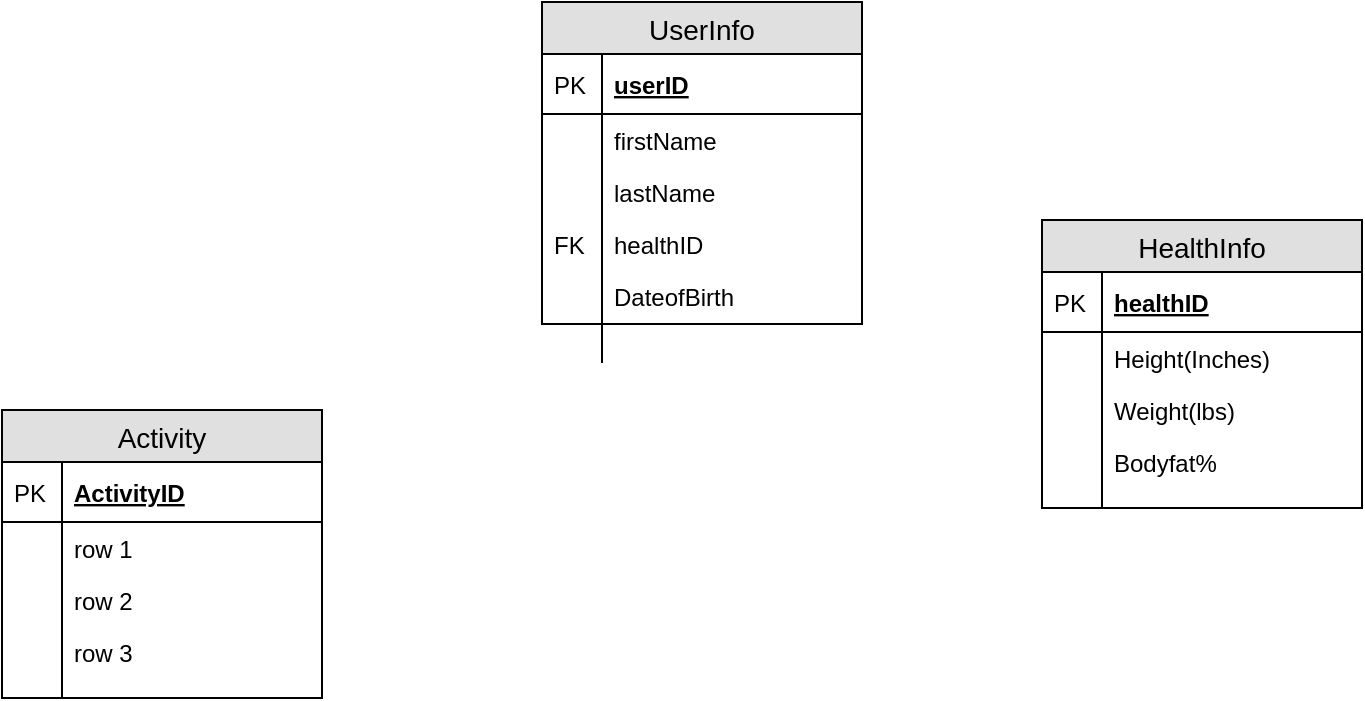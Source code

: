 <mxfile version="12.0.2" type="github" pages="1"><diagram id="rcm8UiP5ZTEfefi09jWw" name="Page-1"><mxGraphModel dx="768" dy="455" grid="1" gridSize="10" guides="1" tooltips="1" connect="1" arrows="1" fold="1" page="1" pageScale="1" pageWidth="850" pageHeight="1100" math="0" shadow="0"><root><mxCell id="0"/><mxCell id="1" parent="0"/><mxCell id="2JhXEc4H_2p9KzLNhtrB-1" value="UserInfo" style="swimlane;fontStyle=0;childLayout=stackLayout;horizontal=1;startSize=26;fillColor=#e0e0e0;horizontalStack=0;resizeParent=1;resizeParentMax=0;resizeLast=0;collapsible=1;marginBottom=0;swimlaneFillColor=#ffffff;align=center;fontSize=14;" vertex="1" parent="1"><mxGeometry x="300" y="43" width="160" height="161" as="geometry"/></mxCell><mxCell id="2JhXEc4H_2p9KzLNhtrB-2" value="userID" style="shape=partialRectangle;top=0;left=0;right=0;bottom=1;align=left;verticalAlign=middle;fillColor=none;spacingLeft=34;spacingRight=4;overflow=hidden;rotatable=0;points=[[0,0.5],[1,0.5]];portConstraint=eastwest;dropTarget=0;fontStyle=5;fontSize=12;" vertex="1" parent="2JhXEc4H_2p9KzLNhtrB-1"><mxGeometry y="26" width="160" height="30" as="geometry"/></mxCell><mxCell id="2JhXEc4H_2p9KzLNhtrB-3" value="PK" style="shape=partialRectangle;top=0;left=0;bottom=0;fillColor=none;align=left;verticalAlign=middle;spacingLeft=4;spacingRight=4;overflow=hidden;rotatable=0;points=[];portConstraint=eastwest;part=1;fontSize=12;" vertex="1" connectable="0" parent="2JhXEc4H_2p9KzLNhtrB-2"><mxGeometry width="30" height="30" as="geometry"/></mxCell><mxCell id="2JhXEc4H_2p9KzLNhtrB-4" value="firstName" style="shape=partialRectangle;top=0;left=0;right=0;bottom=0;align=left;verticalAlign=top;fillColor=none;spacingLeft=34;spacingRight=4;overflow=hidden;rotatable=0;points=[[0,0.5],[1,0.5]];portConstraint=eastwest;dropTarget=0;fontSize=12;" vertex="1" parent="2JhXEc4H_2p9KzLNhtrB-1"><mxGeometry y="56" width="160" height="26" as="geometry"/></mxCell><mxCell id="2JhXEc4H_2p9KzLNhtrB-5" value="" style="shape=partialRectangle;top=0;left=0;bottom=0;fillColor=none;align=left;verticalAlign=top;spacingLeft=4;spacingRight=4;overflow=hidden;rotatable=0;points=[];portConstraint=eastwest;part=1;fontSize=12;" vertex="1" connectable="0" parent="2JhXEc4H_2p9KzLNhtrB-4"><mxGeometry width="30" height="26" as="geometry"/></mxCell><mxCell id="2JhXEc4H_2p9KzLNhtrB-6" value="lastName" style="shape=partialRectangle;top=0;left=0;right=0;bottom=0;align=left;verticalAlign=top;fillColor=none;spacingLeft=34;spacingRight=4;overflow=hidden;rotatable=0;points=[[0,0.5],[1,0.5]];portConstraint=eastwest;dropTarget=0;fontSize=12;" vertex="1" parent="2JhXEc4H_2p9KzLNhtrB-1"><mxGeometry y="82" width="160" height="26" as="geometry"/></mxCell><mxCell id="2JhXEc4H_2p9KzLNhtrB-7" value="" style="shape=partialRectangle;top=0;left=0;bottom=0;fillColor=none;align=left;verticalAlign=top;spacingLeft=4;spacingRight=4;overflow=hidden;rotatable=0;points=[];portConstraint=eastwest;part=1;fontSize=12;" vertex="1" connectable="0" parent="2JhXEc4H_2p9KzLNhtrB-6"><mxGeometry width="30" height="26" as="geometry"/></mxCell><mxCell id="2JhXEc4H_2p9KzLNhtrB-8" value="healthID" style="shape=partialRectangle;top=0;left=0;right=0;bottom=0;align=left;verticalAlign=top;fillColor=none;spacingLeft=34;spacingRight=4;overflow=hidden;rotatable=0;points=[[0,0.5],[1,0.5]];portConstraint=eastwest;dropTarget=0;fontSize=12;" vertex="1" parent="2JhXEc4H_2p9KzLNhtrB-1"><mxGeometry y="108" width="160" height="26" as="geometry"/></mxCell><mxCell id="2JhXEc4H_2p9KzLNhtrB-9" value="FK" style="shape=partialRectangle;top=0;left=0;bottom=0;fillColor=none;align=left;verticalAlign=top;spacingLeft=4;spacingRight=4;overflow=hidden;rotatable=0;points=[];portConstraint=eastwest;part=1;fontSize=12;" vertex="1" connectable="0" parent="2JhXEc4H_2p9KzLNhtrB-8"><mxGeometry width="30" height="26" as="geometry"/></mxCell><mxCell id="2JhXEc4H_2p9KzLNhtrB-10" value="DateofBirth&#10;&#10;" style="shape=partialRectangle;top=0;left=0;right=0;bottom=0;align=left;verticalAlign=top;fillColor=none;spacingLeft=34;spacingRight=4;overflow=hidden;rotatable=0;points=[[0,0.5],[1,0.5]];portConstraint=eastwest;dropTarget=0;fontSize=12;" vertex="1" parent="2JhXEc4H_2p9KzLNhtrB-1"><mxGeometry y="134" width="160" height="27" as="geometry"/></mxCell><mxCell id="2JhXEc4H_2p9KzLNhtrB-11" value="" style="shape=partialRectangle;top=0;left=0;bottom=0;fillColor=none;align=left;verticalAlign=top;spacingLeft=4;spacingRight=4;overflow=hidden;rotatable=0;points=[];portConstraint=eastwest;part=1;fontSize=12;" vertex="1" connectable="0" parent="2JhXEc4H_2p9KzLNhtrB-10"><mxGeometry width="30" height="46" as="geometry"/></mxCell><mxCell id="2JhXEc4H_2p9KzLNhtrB-21" value="HealthInfo" style="swimlane;fontStyle=0;childLayout=stackLayout;horizontal=1;startSize=26;fillColor=#e0e0e0;horizontalStack=0;resizeParent=1;resizeParentMax=0;resizeLast=0;collapsible=1;marginBottom=0;swimlaneFillColor=#ffffff;align=center;fontSize=14;" vertex="1" parent="1"><mxGeometry x="550" y="152" width="160" height="144" as="geometry"/></mxCell><mxCell id="2JhXEc4H_2p9KzLNhtrB-22" value="healthID" style="shape=partialRectangle;top=0;left=0;right=0;bottom=1;align=left;verticalAlign=middle;fillColor=none;spacingLeft=34;spacingRight=4;overflow=hidden;rotatable=0;points=[[0,0.5],[1,0.5]];portConstraint=eastwest;dropTarget=0;fontStyle=5;fontSize=12;" vertex="1" parent="2JhXEc4H_2p9KzLNhtrB-21"><mxGeometry y="26" width="160" height="30" as="geometry"/></mxCell><mxCell id="2JhXEc4H_2p9KzLNhtrB-23" value="PK" style="shape=partialRectangle;top=0;left=0;bottom=0;fillColor=none;align=left;verticalAlign=middle;spacingLeft=4;spacingRight=4;overflow=hidden;rotatable=0;points=[];portConstraint=eastwest;part=1;fontSize=12;" vertex="1" connectable="0" parent="2JhXEc4H_2p9KzLNhtrB-22"><mxGeometry width="30" height="30" as="geometry"/></mxCell><mxCell id="2JhXEc4H_2p9KzLNhtrB-24" value="Height(Inches)" style="shape=partialRectangle;top=0;left=0;right=0;bottom=0;align=left;verticalAlign=top;fillColor=none;spacingLeft=34;spacingRight=4;overflow=hidden;rotatable=0;points=[[0,0.5],[1,0.5]];portConstraint=eastwest;dropTarget=0;fontSize=12;" vertex="1" parent="2JhXEc4H_2p9KzLNhtrB-21"><mxGeometry y="56" width="160" height="26" as="geometry"/></mxCell><mxCell id="2JhXEc4H_2p9KzLNhtrB-25" value="" style="shape=partialRectangle;top=0;left=0;bottom=0;fillColor=none;align=left;verticalAlign=top;spacingLeft=4;spacingRight=4;overflow=hidden;rotatable=0;points=[];portConstraint=eastwest;part=1;fontSize=12;" vertex="1" connectable="0" parent="2JhXEc4H_2p9KzLNhtrB-24"><mxGeometry width="30" height="26" as="geometry"/></mxCell><mxCell id="2JhXEc4H_2p9KzLNhtrB-26" value="Weight(lbs)" style="shape=partialRectangle;top=0;left=0;right=0;bottom=0;align=left;verticalAlign=top;fillColor=none;spacingLeft=34;spacingRight=4;overflow=hidden;rotatable=0;points=[[0,0.5],[1,0.5]];portConstraint=eastwest;dropTarget=0;fontSize=12;" vertex="1" parent="2JhXEc4H_2p9KzLNhtrB-21"><mxGeometry y="82" width="160" height="26" as="geometry"/></mxCell><mxCell id="2JhXEc4H_2p9KzLNhtrB-27" value="" style="shape=partialRectangle;top=0;left=0;bottom=0;fillColor=none;align=left;verticalAlign=top;spacingLeft=4;spacingRight=4;overflow=hidden;rotatable=0;points=[];portConstraint=eastwest;part=1;fontSize=12;" vertex="1" connectable="0" parent="2JhXEc4H_2p9KzLNhtrB-26"><mxGeometry width="30" height="26" as="geometry"/></mxCell><mxCell id="2JhXEc4H_2p9KzLNhtrB-28" value="Bodyfat%" style="shape=partialRectangle;top=0;left=0;right=0;bottom=0;align=left;verticalAlign=top;fillColor=none;spacingLeft=34;spacingRight=4;overflow=hidden;rotatable=0;points=[[0,0.5],[1,0.5]];portConstraint=eastwest;dropTarget=0;fontSize=12;" vertex="1" parent="2JhXEc4H_2p9KzLNhtrB-21"><mxGeometry y="108" width="160" height="26" as="geometry"/></mxCell><mxCell id="2JhXEc4H_2p9KzLNhtrB-29" value="" style="shape=partialRectangle;top=0;left=0;bottom=0;fillColor=none;align=left;verticalAlign=top;spacingLeft=4;spacingRight=4;overflow=hidden;rotatable=0;points=[];portConstraint=eastwest;part=1;fontSize=12;" vertex="1" connectable="0" parent="2JhXEc4H_2p9KzLNhtrB-28"><mxGeometry width="30" height="26" as="geometry"/></mxCell><mxCell id="2JhXEc4H_2p9KzLNhtrB-30" value="" style="shape=partialRectangle;top=0;left=0;right=0;bottom=0;align=left;verticalAlign=top;fillColor=none;spacingLeft=34;spacingRight=4;overflow=hidden;rotatable=0;points=[[0,0.5],[1,0.5]];portConstraint=eastwest;dropTarget=0;fontSize=12;" vertex="1" parent="2JhXEc4H_2p9KzLNhtrB-21"><mxGeometry y="134" width="160" height="10" as="geometry"/></mxCell><mxCell id="2JhXEc4H_2p9KzLNhtrB-31" value="" style="shape=partialRectangle;top=0;left=0;bottom=0;fillColor=none;align=left;verticalAlign=top;spacingLeft=4;spacingRight=4;overflow=hidden;rotatable=0;points=[];portConstraint=eastwest;part=1;fontSize=12;" vertex="1" connectable="0" parent="2JhXEc4H_2p9KzLNhtrB-30"><mxGeometry width="30" height="10" as="geometry"/></mxCell><mxCell id="2JhXEc4H_2p9KzLNhtrB-33" value="Activity" style="swimlane;fontStyle=0;childLayout=stackLayout;horizontal=1;startSize=26;fillColor=#e0e0e0;horizontalStack=0;resizeParent=1;resizeParentMax=0;resizeLast=0;collapsible=1;marginBottom=0;swimlaneFillColor=#ffffff;align=center;fontSize=14;" vertex="1" parent="1"><mxGeometry x="30" y="247" width="160" height="144" as="geometry"/></mxCell><mxCell id="2JhXEc4H_2p9KzLNhtrB-34" value="ActivityID" style="shape=partialRectangle;top=0;left=0;right=0;bottom=1;align=left;verticalAlign=middle;fillColor=none;spacingLeft=34;spacingRight=4;overflow=hidden;rotatable=0;points=[[0,0.5],[1,0.5]];portConstraint=eastwest;dropTarget=0;fontStyle=5;fontSize=12;" vertex="1" parent="2JhXEc4H_2p9KzLNhtrB-33"><mxGeometry y="26" width="160" height="30" as="geometry"/></mxCell><mxCell id="2JhXEc4H_2p9KzLNhtrB-35" value="PK" style="shape=partialRectangle;top=0;left=0;bottom=0;fillColor=none;align=left;verticalAlign=middle;spacingLeft=4;spacingRight=4;overflow=hidden;rotatable=0;points=[];portConstraint=eastwest;part=1;fontSize=12;" vertex="1" connectable="0" parent="2JhXEc4H_2p9KzLNhtrB-34"><mxGeometry width="30" height="30" as="geometry"/></mxCell><mxCell id="2JhXEc4H_2p9KzLNhtrB-36" value="row 1" style="shape=partialRectangle;top=0;left=0;right=0;bottom=0;align=left;verticalAlign=top;fillColor=none;spacingLeft=34;spacingRight=4;overflow=hidden;rotatable=0;points=[[0,0.5],[1,0.5]];portConstraint=eastwest;dropTarget=0;fontSize=12;" vertex="1" parent="2JhXEc4H_2p9KzLNhtrB-33"><mxGeometry y="56" width="160" height="26" as="geometry"/></mxCell><mxCell id="2JhXEc4H_2p9KzLNhtrB-37" value="" style="shape=partialRectangle;top=0;left=0;bottom=0;fillColor=none;align=left;verticalAlign=top;spacingLeft=4;spacingRight=4;overflow=hidden;rotatable=0;points=[];portConstraint=eastwest;part=1;fontSize=12;" vertex="1" connectable="0" parent="2JhXEc4H_2p9KzLNhtrB-36"><mxGeometry width="30" height="26" as="geometry"/></mxCell><mxCell id="2JhXEc4H_2p9KzLNhtrB-38" value="row 2" style="shape=partialRectangle;top=0;left=0;right=0;bottom=0;align=left;verticalAlign=top;fillColor=none;spacingLeft=34;spacingRight=4;overflow=hidden;rotatable=0;points=[[0,0.5],[1,0.5]];portConstraint=eastwest;dropTarget=0;fontSize=12;" vertex="1" parent="2JhXEc4H_2p9KzLNhtrB-33"><mxGeometry y="82" width="160" height="26" as="geometry"/></mxCell><mxCell id="2JhXEc4H_2p9KzLNhtrB-39" value="" style="shape=partialRectangle;top=0;left=0;bottom=0;fillColor=none;align=left;verticalAlign=top;spacingLeft=4;spacingRight=4;overflow=hidden;rotatable=0;points=[];portConstraint=eastwest;part=1;fontSize=12;" vertex="1" connectable="0" parent="2JhXEc4H_2p9KzLNhtrB-38"><mxGeometry width="30" height="26" as="geometry"/></mxCell><mxCell id="2JhXEc4H_2p9KzLNhtrB-40" value="row 3" style="shape=partialRectangle;top=0;left=0;right=0;bottom=0;align=left;verticalAlign=top;fillColor=none;spacingLeft=34;spacingRight=4;overflow=hidden;rotatable=0;points=[[0,0.5],[1,0.5]];portConstraint=eastwest;dropTarget=0;fontSize=12;" vertex="1" parent="2JhXEc4H_2p9KzLNhtrB-33"><mxGeometry y="108" width="160" height="26" as="geometry"/></mxCell><mxCell id="2JhXEc4H_2p9KzLNhtrB-41" value="" style="shape=partialRectangle;top=0;left=0;bottom=0;fillColor=none;align=left;verticalAlign=top;spacingLeft=4;spacingRight=4;overflow=hidden;rotatable=0;points=[];portConstraint=eastwest;part=1;fontSize=12;" vertex="1" connectable="0" parent="2JhXEc4H_2p9KzLNhtrB-40"><mxGeometry width="30" height="26" as="geometry"/></mxCell><mxCell id="2JhXEc4H_2p9KzLNhtrB-42" value="" style="shape=partialRectangle;top=0;left=0;right=0;bottom=0;align=left;verticalAlign=top;fillColor=none;spacingLeft=34;spacingRight=4;overflow=hidden;rotatable=0;points=[[0,0.5],[1,0.5]];portConstraint=eastwest;dropTarget=0;fontSize=12;" vertex="1" parent="2JhXEc4H_2p9KzLNhtrB-33"><mxGeometry y="134" width="160" height="10" as="geometry"/></mxCell><mxCell id="2JhXEc4H_2p9KzLNhtrB-43" value="" style="shape=partialRectangle;top=0;left=0;bottom=0;fillColor=none;align=left;verticalAlign=top;spacingLeft=4;spacingRight=4;overflow=hidden;rotatable=0;points=[];portConstraint=eastwest;part=1;fontSize=12;" vertex="1" connectable="0" parent="2JhXEc4H_2p9KzLNhtrB-42"><mxGeometry width="30" height="10" as="geometry"/></mxCell></root></mxGraphModel></diagram></mxfile>